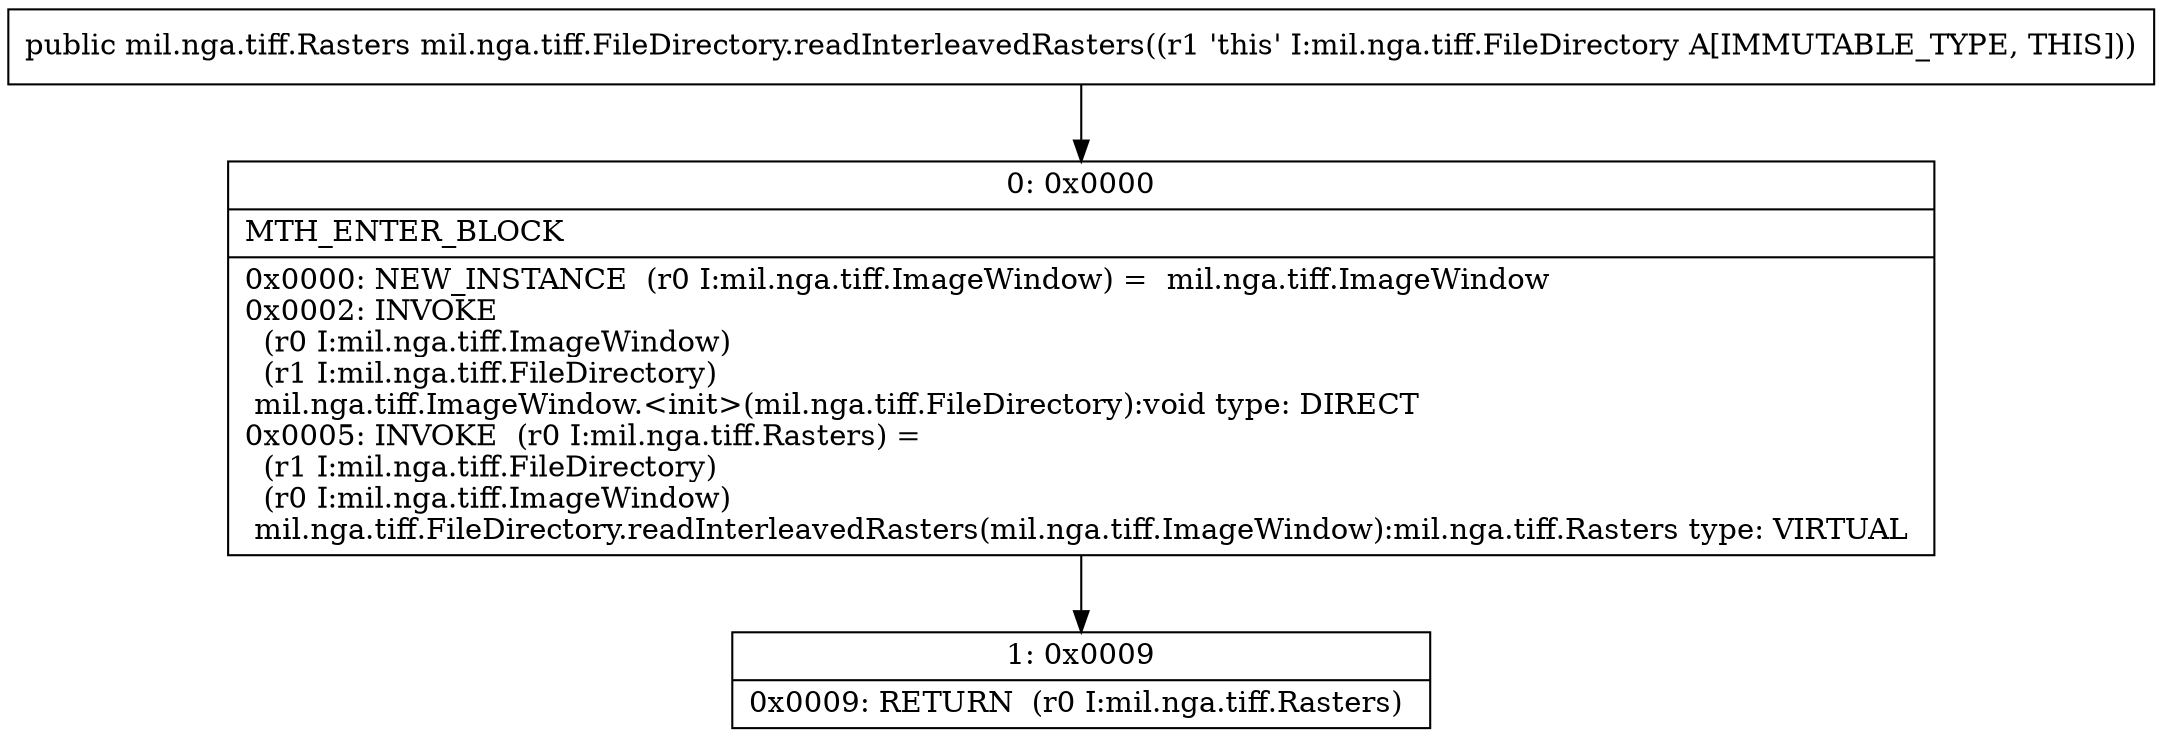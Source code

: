 digraph "CFG formil.nga.tiff.FileDirectory.readInterleavedRasters()Lmil\/nga\/tiff\/Rasters;" {
Node_0 [shape=record,label="{0\:\ 0x0000|MTH_ENTER_BLOCK\l|0x0000: NEW_INSTANCE  (r0 I:mil.nga.tiff.ImageWindow) =  mil.nga.tiff.ImageWindow \l0x0002: INVOKE  \l  (r0 I:mil.nga.tiff.ImageWindow)\l  (r1 I:mil.nga.tiff.FileDirectory)\l mil.nga.tiff.ImageWindow.\<init\>(mil.nga.tiff.FileDirectory):void type: DIRECT \l0x0005: INVOKE  (r0 I:mil.nga.tiff.Rasters) = \l  (r1 I:mil.nga.tiff.FileDirectory)\l  (r0 I:mil.nga.tiff.ImageWindow)\l mil.nga.tiff.FileDirectory.readInterleavedRasters(mil.nga.tiff.ImageWindow):mil.nga.tiff.Rasters type: VIRTUAL \l}"];
Node_1 [shape=record,label="{1\:\ 0x0009|0x0009: RETURN  (r0 I:mil.nga.tiff.Rasters) \l}"];
MethodNode[shape=record,label="{public mil.nga.tiff.Rasters mil.nga.tiff.FileDirectory.readInterleavedRasters((r1 'this' I:mil.nga.tiff.FileDirectory A[IMMUTABLE_TYPE, THIS])) }"];
MethodNode -> Node_0;
Node_0 -> Node_1;
}

